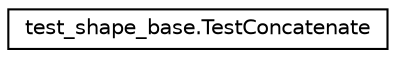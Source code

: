 digraph "Graphical Class Hierarchy"
{
 // LATEX_PDF_SIZE
  edge [fontname="Helvetica",fontsize="10",labelfontname="Helvetica",labelfontsize="10"];
  node [fontname="Helvetica",fontsize="10",shape=record];
  rankdir="LR";
  Node0 [label="test_shape_base.TestConcatenate",height=0.2,width=0.4,color="black", fillcolor="white", style="filled",URL="$classtest__shape__base_1_1TestConcatenate.html",tooltip=" "];
}
